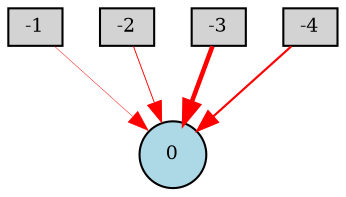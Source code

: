 digraph {
	node [fontsize=9 height=0.2 shape=circle width=0.2]
	-1 [fillcolor=lightgray shape=box style=filled]
	-2 [fillcolor=lightgray shape=box style=filled]
	-3 [fillcolor=lightgray shape=box style=filled]
	-4 [fillcolor=lightgray shape=box style=filled]
	0 [fillcolor=lightblue style=filled]
	-4 -> 0 [color=red penwidth=1.0317939414885333 style=solid]
	-1 -> 0 [color=red penwidth=0.21624150683033255 style=solid]
	-3 -> 0 [color=red penwidth=2.211432442744454 style=solid]
	-2 -> 0 [color=red penwidth=0.4499206251309009 style=solid]
}
